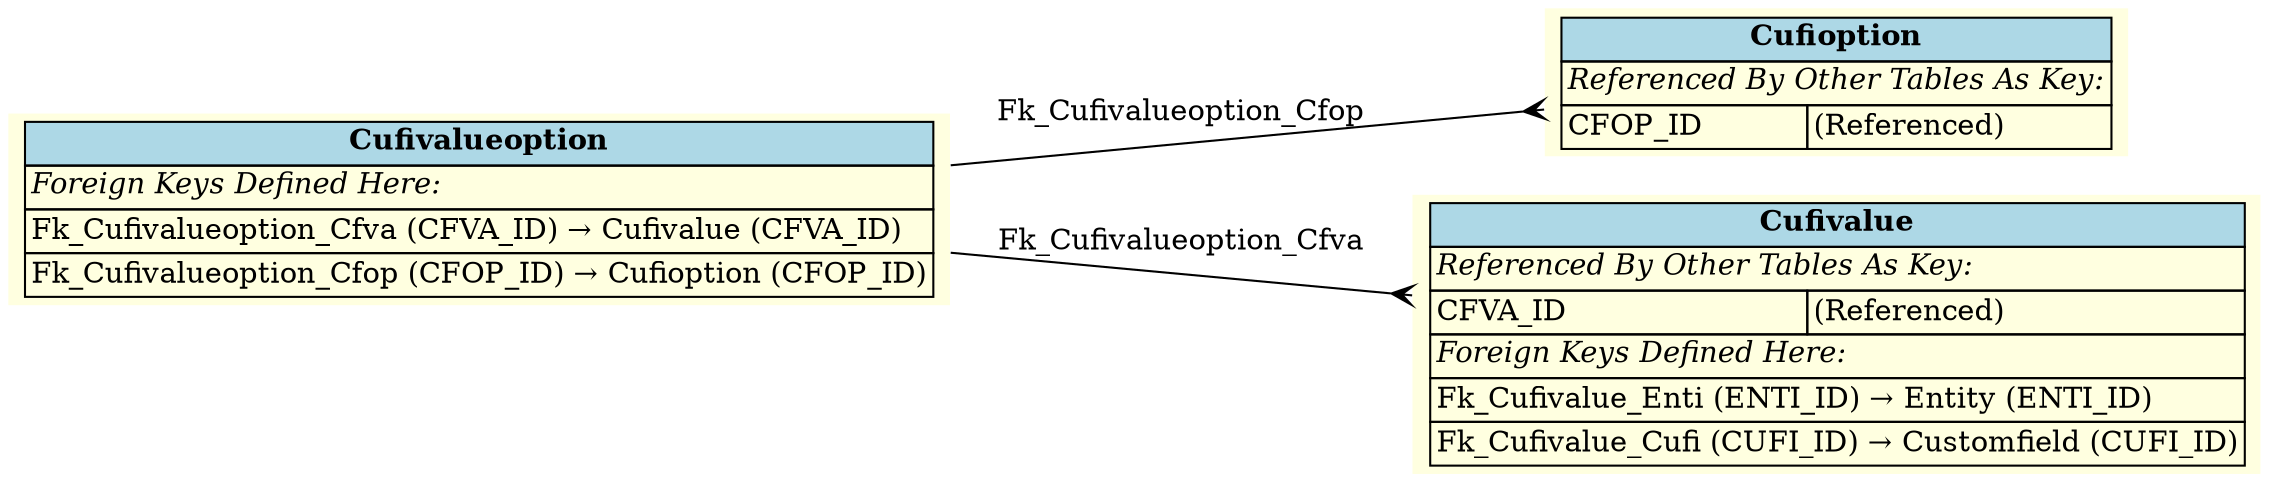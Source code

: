 digraph ERD {
  rankdir=LR;
  node [shape=plaintext, style=filled, fillcolor=lightyellow];
  edge [arrowhead=crow, arrowtail=none, dir=both, labelfontsize=10];

  "Cufivalueoption" [
    label=<
    <TABLE BORDER="0" CELLBORDER="1" CELLSPACING="0" BGCOLOR="lightyellow">
      <TR><TD COLSPAN="2" BGCOLOR="lightblue"><B>Cufivalueoption</B></TD></TR>
      <TR><TD COLSPAN="2" ALIGN="LEFT"><I>Foreign Keys Defined Here:</I></TD></TR>
      <TR><TD ALIGN="LEFT" COLSPAN="2">Fk_Cufivalueoption_Cfva (CFVA_ID) &rarr; Cufivalue (CFVA_ID)</TD></TR>
      <TR><TD ALIGN="LEFT" COLSPAN="2">Fk_Cufivalueoption_Cfop (CFOP_ID) &rarr; Cufioption (CFOP_ID)</TD></TR>
    </TABLE>
    >
  ];

  "Cufioption" [
    label=<
    <TABLE BORDER="0" CELLBORDER="1" CELLSPACING="0" BGCOLOR="lightyellow">
      <TR><TD COLSPAN="2" BGCOLOR="lightblue"><B>Cufioption</B></TD></TR>
      <TR><TD COLSPAN="2" ALIGN="LEFT"><I>Referenced By Other Tables As Key:</I></TD></TR>
      <TR><TD ALIGN="LEFT">CFOP_ID</TD><TD ALIGN="LEFT">(Referenced)</TD></TR>
    </TABLE>
    >
  ];

  "Cufivalue" [
    label=<
    <TABLE BORDER="0" CELLBORDER="1" CELLSPACING="0" BGCOLOR="lightyellow">
      <TR><TD COLSPAN="2" BGCOLOR="lightblue"><B>Cufivalue</B></TD></TR>
      <TR><TD COLSPAN="2" ALIGN="LEFT"><I>Referenced By Other Tables As Key:</I></TD></TR>
      <TR><TD ALIGN="LEFT">CFVA_ID</TD><TD ALIGN="LEFT">(Referenced)</TD></TR>
      <TR><TD COLSPAN="2" ALIGN="LEFT"><I>Foreign Keys Defined Here:</I></TD></TR>
      <TR><TD ALIGN="LEFT" COLSPAN="2">Fk_Cufivalue_Enti (ENTI_ID) &rarr; Entity (ENTI_ID)</TD></TR>
      <TR><TD ALIGN="LEFT" COLSPAN="2">Fk_Cufivalue_Cufi (CUFI_ID) &rarr; Customfield (CUFI_ID)</TD></TR>
    </TABLE>
    >
  ];

  "Cufivalueoption" -> "Cufioption" [label=" Fk_Cufivalueoption_Cfop "];
  "Cufivalueoption" -> "Cufivalue" [label=" Fk_Cufivalueoption_Cfva "];
}
